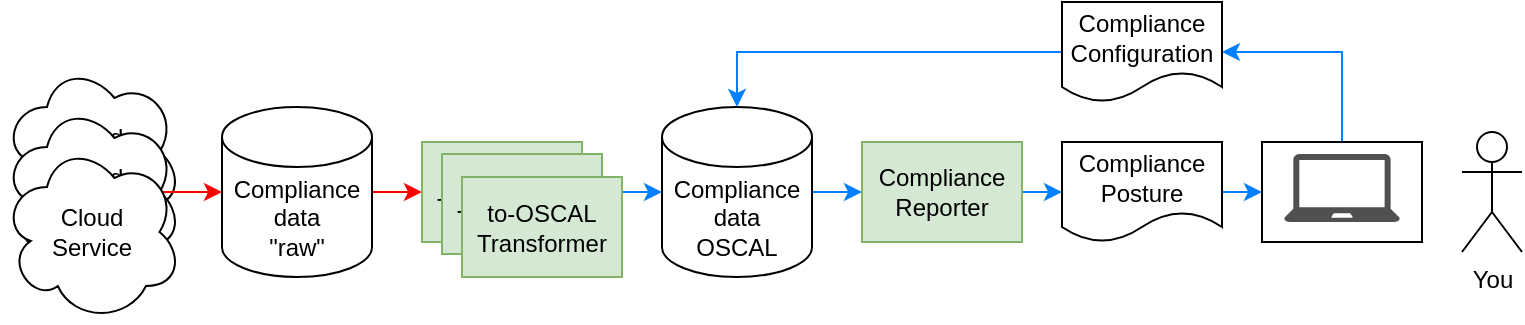 <mxfile version="13.9.9" type="device"><diagram id="OWs6azfwRi4c3axYXint" name="Page-1"><mxGraphModel dx="1102" dy="734" grid="1" gridSize="10" guides="1" tooltips="1" connect="1" arrows="1" fold="1" page="1" pageScale="1" pageWidth="850" pageHeight="1100" math="0" shadow="0"><root><mxCell id="0"/><mxCell id="1" parent="0"/><mxCell id="4dJOZ_MmKuXxEKMc-9Ar-101" style="edgeStyle=orthogonalEdgeStyle;rounded=0;orthogonalLoop=1;jettySize=auto;html=1;exitX=0.5;exitY=0;exitDx=0;exitDy=0;entryX=1;entryY=0.5;entryDx=0;entryDy=0;strokeColor=#007FFF;" edge="1" parent="1" source="4dJOZ_MmKuXxEKMc-9Ar-80" target="4dJOZ_MmKuXxEKMc-9Ar-96"><mxGeometry relative="1" as="geometry"/></mxCell><mxCell id="4dJOZ_MmKuXxEKMc-9Ar-80" value="" style="rounded=0;whiteSpace=wrap;html=1;" vertex="1" parent="1"><mxGeometry x="650" y="110" width="80" height="50" as="geometry"/></mxCell><mxCell id="4dJOZ_MmKuXxEKMc-9Ar-2" value="Cloud&lt;br&gt;Service" style="ellipse;shape=cloud;whiteSpace=wrap;html=1;" vertex="1" parent="1"><mxGeometry x="20" y="70" width="90" height="90" as="geometry"/></mxCell><mxCell id="4dJOZ_MmKuXxEKMc-9Ar-57" style="edgeStyle=orthogonalEdgeStyle;rounded=0;orthogonalLoop=1;jettySize=auto;html=1;exitX=1;exitY=0.5;exitDx=0;exitDy=0;exitPerimeter=0;entryX=0;entryY=0.5;entryDx=0;entryDy=0;strokeColor=#FF0000;" edge="1" parent="1" source="4dJOZ_MmKuXxEKMc-9Ar-16" target="4dJOZ_MmKuXxEKMc-9Ar-38"><mxGeometry relative="1" as="geometry"/></mxCell><mxCell id="4dJOZ_MmKuXxEKMc-9Ar-16" value="Compliance&lt;br&gt;data&lt;br&gt;&quot;raw&quot;" style="shape=cylinder3;whiteSpace=wrap;html=1;boundedLbl=1;backgroundOutline=1;size=15;" vertex="1" parent="1"><mxGeometry x="130" y="92.5" width="75" height="85" as="geometry"/></mxCell><mxCell id="4dJOZ_MmKuXxEKMc-9Ar-59" style="edgeStyle=orthogonalEdgeStyle;rounded=0;orthogonalLoop=1;jettySize=auto;html=1;exitX=1;exitY=0.5;exitDx=0;exitDy=0;exitPerimeter=0;entryX=0;entryY=0.5;entryDx=0;entryDy=0;strokeColor=#007FFF;" edge="1" parent="1" source="4dJOZ_MmKuXxEKMc-9Ar-34" target="4dJOZ_MmKuXxEKMc-9Ar-42"><mxGeometry relative="1" as="geometry"/></mxCell><mxCell id="4dJOZ_MmKuXxEKMc-9Ar-34" value="Compliance&lt;br&gt;data&lt;br&gt;OSCAL" style="shape=cylinder3;whiteSpace=wrap;html=1;boundedLbl=1;backgroundOutline=1;size=15;" vertex="1" parent="1"><mxGeometry x="350" y="92.5" width="75" height="85" as="geometry"/></mxCell><mxCell id="4dJOZ_MmKuXxEKMc-9Ar-58" style="edgeStyle=orthogonalEdgeStyle;rounded=0;orthogonalLoop=1;jettySize=auto;html=1;exitX=1;exitY=0.5;exitDx=0;exitDy=0;entryX=0;entryY=0.5;entryDx=0;entryDy=0;entryPerimeter=0;strokeColor=#007FFF;" edge="1" parent="1" source="4dJOZ_MmKuXxEKMc-9Ar-38" target="4dJOZ_MmKuXxEKMc-9Ar-34"><mxGeometry relative="1" as="geometry"/></mxCell><mxCell id="4dJOZ_MmKuXxEKMc-9Ar-38" value="to-OSCAL&lt;br&gt;Transformer" style="rounded=0;whiteSpace=wrap;html=1;fillColor=#d5e8d4;strokeColor=#82b366;" vertex="1" parent="1"><mxGeometry x="230" y="110" width="80" height="50" as="geometry"/></mxCell><mxCell id="4dJOZ_MmKuXxEKMc-9Ar-102" style="edgeStyle=orthogonalEdgeStyle;rounded=0;orthogonalLoop=1;jettySize=auto;html=1;exitX=1;exitY=0.5;exitDx=0;exitDy=0;entryX=0;entryY=0.5;entryDx=0;entryDy=0;strokeColor=#007FFF;" edge="1" parent="1" source="4dJOZ_MmKuXxEKMc-9Ar-42" target="4dJOZ_MmKuXxEKMc-9Ar-99"><mxGeometry relative="1" as="geometry"/></mxCell><mxCell id="4dJOZ_MmKuXxEKMc-9Ar-42" value="Compliance&lt;br&gt;Reporter" style="rounded=0;whiteSpace=wrap;html=1;fillColor=#d5e8d4;strokeColor=#82b366;" vertex="1" parent="1"><mxGeometry x="450" y="110" width="80" height="50" as="geometry"/></mxCell><mxCell id="4dJOZ_MmKuXxEKMc-9Ar-56" style="edgeStyle=orthogonalEdgeStyle;rounded=0;orthogonalLoop=1;jettySize=auto;html=1;exitX=0.875;exitY=0.5;exitDx=0;exitDy=0;exitPerimeter=0;entryX=0;entryY=0.5;entryDx=0;entryDy=0;entryPerimeter=0;strokeColor=#FF0000;" edge="1" parent="1" source="4dJOZ_MmKuXxEKMc-9Ar-46" target="4dJOZ_MmKuXxEKMc-9Ar-16"><mxGeometry relative="1" as="geometry"/></mxCell><mxCell id="4dJOZ_MmKuXxEKMc-9Ar-46" value="Cloud&lt;br&gt;Service" style="ellipse;shape=cloud;whiteSpace=wrap;html=1;" vertex="1" parent="1"><mxGeometry x="20" y="90" width="90" height="90" as="geometry"/></mxCell><mxCell id="4dJOZ_MmKuXxEKMc-9Ar-47" value="Cloud&lt;br&gt;Service" style="ellipse;shape=cloud;whiteSpace=wrap;html=1;" vertex="1" parent="1"><mxGeometry x="20" y="110" width="90" height="90" as="geometry"/></mxCell><mxCell id="4dJOZ_MmKuXxEKMc-9Ar-48" value="You" style="shape=umlActor;verticalLabelPosition=bottom;verticalAlign=top;html=1;outlineConnect=0;" vertex="1" parent="1"><mxGeometry x="750" y="105" width="30" height="60" as="geometry"/></mxCell><mxCell id="4dJOZ_MmKuXxEKMc-9Ar-65" value="" style="pointerEvents=1;shadow=0;dashed=0;html=1;strokeColor=none;fillColor=#505050;labelPosition=center;verticalLabelPosition=bottom;verticalAlign=top;outlineConnect=0;align=center;shape=mxgraph.office.devices.laptop;" vertex="1" parent="1"><mxGeometry x="661" y="116" width="58" height="34" as="geometry"/></mxCell><mxCell id="4dJOZ_MmKuXxEKMc-9Ar-100" style="edgeStyle=orthogonalEdgeStyle;rounded=0;orthogonalLoop=1;jettySize=auto;html=1;exitX=0;exitY=0.5;exitDx=0;exitDy=0;entryX=0.5;entryY=0;entryDx=0;entryDy=0;entryPerimeter=0;strokeColor=#007FFF;" edge="1" parent="1" source="4dJOZ_MmKuXxEKMc-9Ar-96" target="4dJOZ_MmKuXxEKMc-9Ar-34"><mxGeometry relative="1" as="geometry"/></mxCell><mxCell id="4dJOZ_MmKuXxEKMc-9Ar-96" value="Compliance&lt;br&gt;Configuration" style="shape=document;whiteSpace=wrap;html=1;boundedLbl=1;" vertex="1" parent="1"><mxGeometry x="550" y="40" width="80" height="50" as="geometry"/></mxCell><mxCell id="4dJOZ_MmKuXxEKMc-9Ar-103" style="edgeStyle=orthogonalEdgeStyle;rounded=0;orthogonalLoop=1;jettySize=auto;html=1;exitX=1;exitY=0.5;exitDx=0;exitDy=0;entryX=0;entryY=0.5;entryDx=0;entryDy=0;strokeColor=#007FFF;" edge="1" parent="1" source="4dJOZ_MmKuXxEKMc-9Ar-99" target="4dJOZ_MmKuXxEKMc-9Ar-80"><mxGeometry relative="1" as="geometry"/></mxCell><mxCell id="4dJOZ_MmKuXxEKMc-9Ar-99" value="Compliance&lt;br&gt;Posture" style="shape=document;whiteSpace=wrap;html=1;boundedLbl=1;" vertex="1" parent="1"><mxGeometry x="550" y="110" width="80" height="50" as="geometry"/></mxCell><mxCell id="4dJOZ_MmKuXxEKMc-9Ar-110" value="to-OSCAL&lt;br&gt;Transformer" style="rounded=0;whiteSpace=wrap;html=1;fillColor=#d5e8d4;strokeColor=#82b366;" vertex="1" parent="1"><mxGeometry x="240" y="116" width="80" height="50" as="geometry"/></mxCell><mxCell id="4dJOZ_MmKuXxEKMc-9Ar-111" value="to-OSCAL&lt;br&gt;Transformer" style="rounded=0;whiteSpace=wrap;html=1;fillColor=#d5e8d4;strokeColor=#82b366;" vertex="1" parent="1"><mxGeometry x="250" y="127.5" width="80" height="50" as="geometry"/></mxCell></root></mxGraphModel></diagram></mxfile>